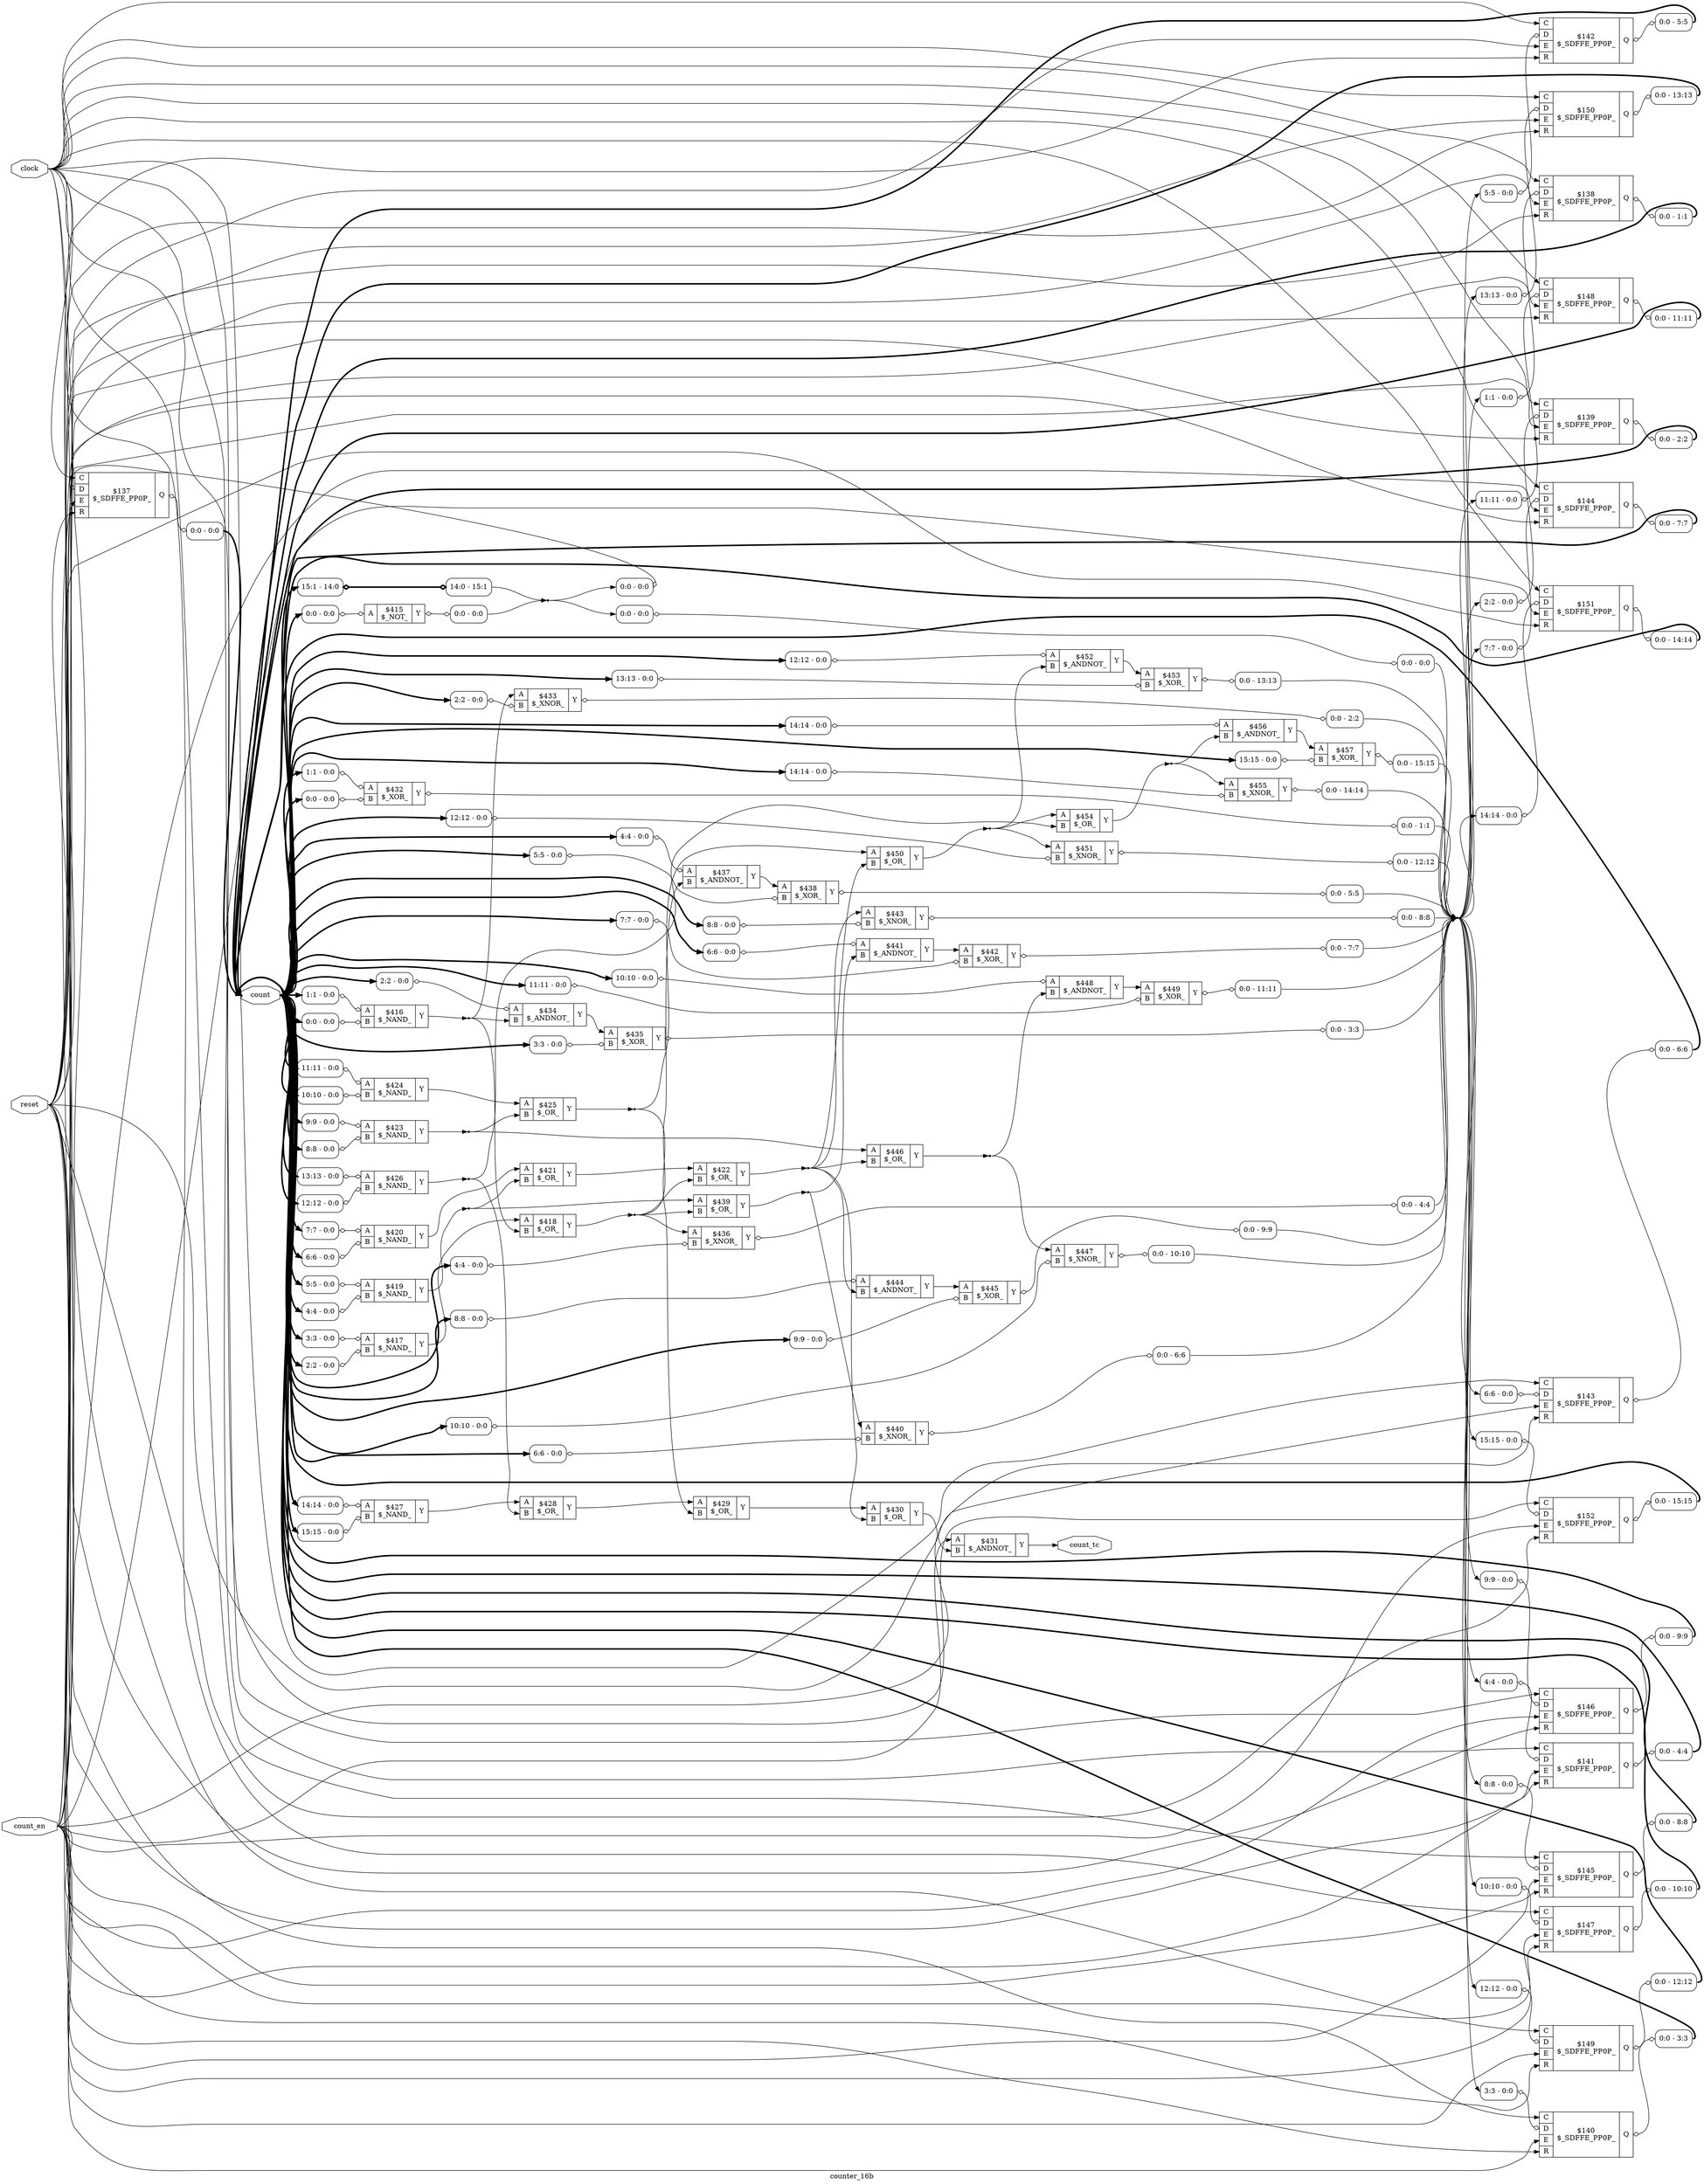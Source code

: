 digraph "counter_16b" {
label="counter_16b";
rankdir="LR";
remincross=true;
n29 [ shape=octagon, label="clock", color="black", fontcolor="black" ];
n30 [ shape=octagon, label="count", color="black", fontcolor="black" ];
n31 [ shape=octagon, label="count_en", color="black", fontcolor="black" ];
n32 [ shape=octagon, label="count_tc", color="black", fontcolor="black" ];
n33 [ shape=octagon, label="reset", color="black", fontcolor="black" ];
c36 [ shape=record, label="{{<p34> A}|$415\n$_NOT_|{<p35> Y}}" ];
x0 [ shape=record, style=rounded, label="<s0> 0:0 - 0:0 " ];
x0:e -> c36:p34:w [arrowhead=odiamond, arrowtail=odiamond, dir=both, color="black", label=""];
x1 [ shape=record, style=rounded, label="<s0> 0:0 - 0:0 " ];
c36:p35:e -> x1:w [arrowhead=odiamond, arrowtail=odiamond, dir=both, color="black", label=""];
c38 [ shape=record, label="{{<p34> A|<p37> B}|$416\n$_NAND_|{<p35> Y}}" ];
x2 [ shape=record, style=rounded, label="<s0> 1:1 - 0:0 " ];
x2:e -> c38:p34:w [arrowhead=odiamond, arrowtail=odiamond, dir=both, color="black", label=""];
x3 [ shape=record, style=rounded, label="<s0> 0:0 - 0:0 " ];
x3:e -> c38:p37:w [arrowhead=odiamond, arrowtail=odiamond, dir=both, color="black", label=""];
c39 [ shape=record, label="{{<p34> A|<p37> B}|$417\n$_NAND_|{<p35> Y}}" ];
x4 [ shape=record, style=rounded, label="<s0> 3:3 - 0:0 " ];
x4:e -> c39:p34:w [arrowhead=odiamond, arrowtail=odiamond, dir=both, color="black", label=""];
x5 [ shape=record, style=rounded, label="<s0> 2:2 - 0:0 " ];
x5:e -> c39:p37:w [arrowhead=odiamond, arrowtail=odiamond, dir=both, color="black", label=""];
c40 [ shape=record, label="{{<p34> A|<p37> B}|$418\n$_OR_|{<p35> Y}}" ];
c41 [ shape=record, label="{{<p34> A|<p37> B}|$419\n$_NAND_|{<p35> Y}}" ];
x6 [ shape=record, style=rounded, label="<s0> 5:5 - 0:0 " ];
x6:e -> c41:p34:w [arrowhead=odiamond, arrowtail=odiamond, dir=both, color="black", label=""];
x7 [ shape=record, style=rounded, label="<s0> 4:4 - 0:0 " ];
x7:e -> c41:p37:w [arrowhead=odiamond, arrowtail=odiamond, dir=both, color="black", label=""];
c42 [ shape=record, label="{{<p34> A|<p37> B}|$420\n$_NAND_|{<p35> Y}}" ];
x8 [ shape=record, style=rounded, label="<s0> 7:7 - 0:0 " ];
x8:e -> c42:p34:w [arrowhead=odiamond, arrowtail=odiamond, dir=both, color="black", label=""];
x9 [ shape=record, style=rounded, label="<s0> 6:6 - 0:0 " ];
x9:e -> c42:p37:w [arrowhead=odiamond, arrowtail=odiamond, dir=both, color="black", label=""];
c43 [ shape=record, label="{{<p34> A|<p37> B}|$421\n$_OR_|{<p35> Y}}" ];
c44 [ shape=record, label="{{<p34> A|<p37> B}|$422\n$_OR_|{<p35> Y}}" ];
c45 [ shape=record, label="{{<p34> A|<p37> B}|$423\n$_NAND_|{<p35> Y}}" ];
x10 [ shape=record, style=rounded, label="<s0> 9:9 - 0:0 " ];
x10:e -> c45:p34:w [arrowhead=odiamond, arrowtail=odiamond, dir=both, color="black", label=""];
x11 [ shape=record, style=rounded, label="<s0> 8:8 - 0:0 " ];
x11:e -> c45:p37:w [arrowhead=odiamond, arrowtail=odiamond, dir=both, color="black", label=""];
c46 [ shape=record, label="{{<p34> A|<p37> B}|$424\n$_NAND_|{<p35> Y}}" ];
x12 [ shape=record, style=rounded, label="<s0> 11:11 - 0:0 " ];
x12:e -> c46:p34:w [arrowhead=odiamond, arrowtail=odiamond, dir=both, color="black", label=""];
x13 [ shape=record, style=rounded, label="<s0> 10:10 - 0:0 " ];
x13:e -> c46:p37:w [arrowhead=odiamond, arrowtail=odiamond, dir=both, color="black", label=""];
c47 [ shape=record, label="{{<p34> A|<p37> B}|$425\n$_OR_|{<p35> Y}}" ];
c48 [ shape=record, label="{{<p34> A|<p37> B}|$426\n$_NAND_|{<p35> Y}}" ];
x14 [ shape=record, style=rounded, label="<s0> 13:13 - 0:0 " ];
x14:e -> c48:p34:w [arrowhead=odiamond, arrowtail=odiamond, dir=both, color="black", label=""];
x15 [ shape=record, style=rounded, label="<s0> 12:12 - 0:0 " ];
x15:e -> c48:p37:w [arrowhead=odiamond, arrowtail=odiamond, dir=both, color="black", label=""];
c49 [ shape=record, label="{{<p34> A|<p37> B}|$427\n$_NAND_|{<p35> Y}}" ];
x16 [ shape=record, style=rounded, label="<s0> 14:14 - 0:0 " ];
x16:e -> c49:p34:w [arrowhead=odiamond, arrowtail=odiamond, dir=both, color="black", label=""];
x17 [ shape=record, style=rounded, label="<s0> 15:15 - 0:0 " ];
x17:e -> c49:p37:w [arrowhead=odiamond, arrowtail=odiamond, dir=both, color="black", label=""];
c50 [ shape=record, label="{{<p34> A|<p37> B}|$428\n$_OR_|{<p35> Y}}" ];
c51 [ shape=record, label="{{<p34> A|<p37> B}|$429\n$_OR_|{<p35> Y}}" ];
c52 [ shape=record, label="{{<p34> A|<p37> B}|$430\n$_OR_|{<p35> Y}}" ];
c53 [ shape=record, label="{{<p34> A|<p37> B}|$431\n$_ANDNOT_|{<p35> Y}}" ];
c54 [ shape=record, label="{{<p34> A|<p37> B}|$432\n$_XOR_|{<p35> Y}}" ];
x18 [ shape=record, style=rounded, label="<s0> 1:1 - 0:0 " ];
x18:e -> c54:p34:w [arrowhead=odiamond, arrowtail=odiamond, dir=both, color="black", label=""];
x19 [ shape=record, style=rounded, label="<s0> 0:0 - 0:0 " ];
x19:e -> c54:p37:w [arrowhead=odiamond, arrowtail=odiamond, dir=both, color="black", label=""];
x20 [ shape=record, style=rounded, label="<s0> 0:0 - 1:1 " ];
c54:p35:e -> x20:w [arrowhead=odiamond, arrowtail=odiamond, dir=both, color="black", label=""];
c55 [ shape=record, label="{{<p34> A|<p37> B}|$433\n$_XNOR_|{<p35> Y}}" ];
x21 [ shape=record, style=rounded, label="<s0> 2:2 - 0:0 " ];
x21:e -> c55:p37:w [arrowhead=odiamond, arrowtail=odiamond, dir=both, color="black", label=""];
x22 [ shape=record, style=rounded, label="<s0> 0:0 - 2:2 " ];
c55:p35:e -> x22:w [arrowhead=odiamond, arrowtail=odiamond, dir=both, color="black", label=""];
c56 [ shape=record, label="{{<p34> A|<p37> B}|$434\n$_ANDNOT_|{<p35> Y}}" ];
x23 [ shape=record, style=rounded, label="<s0> 2:2 - 0:0 " ];
x23:e -> c56:p34:w [arrowhead=odiamond, arrowtail=odiamond, dir=both, color="black", label=""];
c57 [ shape=record, label="{{<p34> A|<p37> B}|$435\n$_XOR_|{<p35> Y}}" ];
x24 [ shape=record, style=rounded, label="<s0> 3:3 - 0:0 " ];
x24:e -> c57:p37:w [arrowhead=odiamond, arrowtail=odiamond, dir=both, color="black", label=""];
x25 [ shape=record, style=rounded, label="<s0> 0:0 - 3:3 " ];
c57:p35:e -> x25:w [arrowhead=odiamond, arrowtail=odiamond, dir=both, color="black", label=""];
c58 [ shape=record, label="{{<p34> A|<p37> B}|$436\n$_XNOR_|{<p35> Y}}" ];
x26 [ shape=record, style=rounded, label="<s0> 4:4 - 0:0 " ];
x26:e -> c58:p37:w [arrowhead=odiamond, arrowtail=odiamond, dir=both, color="black", label=""];
x27 [ shape=record, style=rounded, label="<s0> 0:0 - 4:4 " ];
c58:p35:e -> x27:w [arrowhead=odiamond, arrowtail=odiamond, dir=both, color="black", label=""];
c59 [ shape=record, label="{{<p34> A|<p37> B}|$437\n$_ANDNOT_|{<p35> Y}}" ];
x28 [ shape=record, style=rounded, label="<s0> 4:4 - 0:0 " ];
x28:e -> c59:p34:w [arrowhead=odiamond, arrowtail=odiamond, dir=both, color="black", label=""];
c60 [ shape=record, label="{{<p34> A|<p37> B}|$438\n$_XOR_|{<p35> Y}}" ];
x29 [ shape=record, style=rounded, label="<s0> 5:5 - 0:0 " ];
x29:e -> c60:p37:w [arrowhead=odiamond, arrowtail=odiamond, dir=both, color="black", label=""];
x30 [ shape=record, style=rounded, label="<s0> 0:0 - 5:5 " ];
c60:p35:e -> x30:w [arrowhead=odiamond, arrowtail=odiamond, dir=both, color="black", label=""];
c61 [ shape=record, label="{{<p34> A|<p37> B}|$439\n$_OR_|{<p35> Y}}" ];
c62 [ shape=record, label="{{<p34> A|<p37> B}|$440\n$_XNOR_|{<p35> Y}}" ];
x31 [ shape=record, style=rounded, label="<s0> 6:6 - 0:0 " ];
x31:e -> c62:p37:w [arrowhead=odiamond, arrowtail=odiamond, dir=both, color="black", label=""];
x32 [ shape=record, style=rounded, label="<s0> 0:0 - 6:6 " ];
c62:p35:e -> x32:w [arrowhead=odiamond, arrowtail=odiamond, dir=both, color="black", label=""];
c63 [ shape=record, label="{{<p34> A|<p37> B}|$441\n$_ANDNOT_|{<p35> Y}}" ];
x33 [ shape=record, style=rounded, label="<s0> 6:6 - 0:0 " ];
x33:e -> c63:p34:w [arrowhead=odiamond, arrowtail=odiamond, dir=both, color="black", label=""];
c64 [ shape=record, label="{{<p34> A|<p37> B}|$442\n$_XOR_|{<p35> Y}}" ];
x34 [ shape=record, style=rounded, label="<s0> 7:7 - 0:0 " ];
x34:e -> c64:p37:w [arrowhead=odiamond, arrowtail=odiamond, dir=both, color="black", label=""];
x35 [ shape=record, style=rounded, label="<s0> 0:0 - 7:7 " ];
c64:p35:e -> x35:w [arrowhead=odiamond, arrowtail=odiamond, dir=both, color="black", label=""];
c65 [ shape=record, label="{{<p34> A|<p37> B}|$443\n$_XNOR_|{<p35> Y}}" ];
x36 [ shape=record, style=rounded, label="<s0> 8:8 - 0:0 " ];
x36:e -> c65:p37:w [arrowhead=odiamond, arrowtail=odiamond, dir=both, color="black", label=""];
x37 [ shape=record, style=rounded, label="<s0> 0:0 - 8:8 " ];
c65:p35:e -> x37:w [arrowhead=odiamond, arrowtail=odiamond, dir=both, color="black", label=""];
c66 [ shape=record, label="{{<p34> A|<p37> B}|$444\n$_ANDNOT_|{<p35> Y}}" ];
x38 [ shape=record, style=rounded, label="<s0> 8:8 - 0:0 " ];
x38:e -> c66:p34:w [arrowhead=odiamond, arrowtail=odiamond, dir=both, color="black", label=""];
c67 [ shape=record, label="{{<p34> A|<p37> B}|$445\n$_XOR_|{<p35> Y}}" ];
x39 [ shape=record, style=rounded, label="<s0> 9:9 - 0:0 " ];
x39:e -> c67:p37:w [arrowhead=odiamond, arrowtail=odiamond, dir=both, color="black", label=""];
x40 [ shape=record, style=rounded, label="<s0> 0:0 - 9:9 " ];
c67:p35:e -> x40:w [arrowhead=odiamond, arrowtail=odiamond, dir=both, color="black", label=""];
c68 [ shape=record, label="{{<p34> A|<p37> B}|$446\n$_OR_|{<p35> Y}}" ];
c69 [ shape=record, label="{{<p34> A|<p37> B}|$447\n$_XNOR_|{<p35> Y}}" ];
x41 [ shape=record, style=rounded, label="<s0> 10:10 - 0:0 " ];
x41:e -> c69:p37:w [arrowhead=odiamond, arrowtail=odiamond, dir=both, color="black", label=""];
x42 [ shape=record, style=rounded, label="<s0> 0:0 - 10:10 " ];
c69:p35:e -> x42:w [arrowhead=odiamond, arrowtail=odiamond, dir=both, color="black", label=""];
c70 [ shape=record, label="{{<p34> A|<p37> B}|$448\n$_ANDNOT_|{<p35> Y}}" ];
x43 [ shape=record, style=rounded, label="<s0> 10:10 - 0:0 " ];
x43:e -> c70:p34:w [arrowhead=odiamond, arrowtail=odiamond, dir=both, color="black", label=""];
c71 [ shape=record, label="{{<p34> A|<p37> B}|$449\n$_XOR_|{<p35> Y}}" ];
x44 [ shape=record, style=rounded, label="<s0> 11:11 - 0:0 " ];
x44:e -> c71:p37:w [arrowhead=odiamond, arrowtail=odiamond, dir=both, color="black", label=""];
x45 [ shape=record, style=rounded, label="<s0> 0:0 - 11:11 " ];
c71:p35:e -> x45:w [arrowhead=odiamond, arrowtail=odiamond, dir=both, color="black", label=""];
c72 [ shape=record, label="{{<p34> A|<p37> B}|$450\n$_OR_|{<p35> Y}}" ];
c73 [ shape=record, label="{{<p34> A|<p37> B}|$451\n$_XNOR_|{<p35> Y}}" ];
x46 [ shape=record, style=rounded, label="<s0> 12:12 - 0:0 " ];
x46:e -> c73:p37:w [arrowhead=odiamond, arrowtail=odiamond, dir=both, color="black", label=""];
x47 [ shape=record, style=rounded, label="<s0> 0:0 - 12:12 " ];
c73:p35:e -> x47:w [arrowhead=odiamond, arrowtail=odiamond, dir=both, color="black", label=""];
c74 [ shape=record, label="{{<p34> A|<p37> B}|$452\n$_ANDNOT_|{<p35> Y}}" ];
x48 [ shape=record, style=rounded, label="<s0> 12:12 - 0:0 " ];
x48:e -> c74:p34:w [arrowhead=odiamond, arrowtail=odiamond, dir=both, color="black", label=""];
c75 [ shape=record, label="{{<p34> A|<p37> B}|$453\n$_XOR_|{<p35> Y}}" ];
x49 [ shape=record, style=rounded, label="<s0> 13:13 - 0:0 " ];
x49:e -> c75:p37:w [arrowhead=odiamond, arrowtail=odiamond, dir=both, color="black", label=""];
x50 [ shape=record, style=rounded, label="<s0> 0:0 - 13:13 " ];
c75:p35:e -> x50:w [arrowhead=odiamond, arrowtail=odiamond, dir=both, color="black", label=""];
c76 [ shape=record, label="{{<p34> A|<p37> B}|$454\n$_OR_|{<p35> Y}}" ];
c77 [ shape=record, label="{{<p34> A|<p37> B}|$455\n$_XNOR_|{<p35> Y}}" ];
x51 [ shape=record, style=rounded, label="<s0> 14:14 - 0:0 " ];
x51:e -> c77:p37:w [arrowhead=odiamond, arrowtail=odiamond, dir=both, color="black", label=""];
x52 [ shape=record, style=rounded, label="<s0> 0:0 - 14:14 " ];
c77:p35:e -> x52:w [arrowhead=odiamond, arrowtail=odiamond, dir=both, color="black", label=""];
c78 [ shape=record, label="{{<p34> A|<p37> B}|$456\n$_ANDNOT_|{<p35> Y}}" ];
x53 [ shape=record, style=rounded, label="<s0> 14:14 - 0:0 " ];
x53:e -> c78:p34:w [arrowhead=odiamond, arrowtail=odiamond, dir=both, color="black", label=""];
c79 [ shape=record, label="{{<p34> A|<p37> B}|$457\n$_XOR_|{<p35> Y}}" ];
x54 [ shape=record, style=rounded, label="<s0> 15:15 - 0:0 " ];
x54:e -> c79:p37:w [arrowhead=odiamond, arrowtail=odiamond, dir=both, color="black", label=""];
x55 [ shape=record, style=rounded, label="<s0> 0:0 - 15:15 " ];
c79:p35:e -> x55:w [arrowhead=odiamond, arrowtail=odiamond, dir=both, color="black", label=""];
c85 [ shape=record, label="{{<p80> C|<p81> D|<p82> E|<p83> R}|$137\n$_SDFFE_PP0P_|{<p84> Q}}" ];
x56 [ shape=record, style=rounded, label="<s0> 0:0 - 0:0 " ];
x56:e -> c85:p81:w [arrowhead=odiamond, arrowtail=odiamond, dir=both, color="black", label=""];
x57 [ shape=record, style=rounded, label="<s0> 0:0 - 0:0 " ];
c85:p84:e -> x57:w [arrowhead=odiamond, arrowtail=odiamond, dir=both, color="black", label=""];
c86 [ shape=record, label="{{<p80> C|<p81> D|<p82> E|<p83> R}|$138\n$_SDFFE_PP0P_|{<p84> Q}}" ];
x58 [ shape=record, style=rounded, label="<s0> 1:1 - 0:0 " ];
x58:e -> c86:p81:w [arrowhead=odiamond, arrowtail=odiamond, dir=both, color="black", label=""];
x59 [ shape=record, style=rounded, label="<s0> 0:0 - 1:1 " ];
c86:p84:e -> x59:w [arrowhead=odiamond, arrowtail=odiamond, dir=both, color="black", label=""];
c87 [ shape=record, label="{{<p80> C|<p81> D|<p82> E|<p83> R}|$139\n$_SDFFE_PP0P_|{<p84> Q}}" ];
x60 [ shape=record, style=rounded, label="<s0> 2:2 - 0:0 " ];
x60:e -> c87:p81:w [arrowhead=odiamond, arrowtail=odiamond, dir=both, color="black", label=""];
x61 [ shape=record, style=rounded, label="<s0> 0:0 - 2:2 " ];
c87:p84:e -> x61:w [arrowhead=odiamond, arrowtail=odiamond, dir=both, color="black", label=""];
c88 [ shape=record, label="{{<p80> C|<p81> D|<p82> E|<p83> R}|$140\n$_SDFFE_PP0P_|{<p84> Q}}" ];
x62 [ shape=record, style=rounded, label="<s0> 3:3 - 0:0 " ];
x62:e -> c88:p81:w [arrowhead=odiamond, arrowtail=odiamond, dir=both, color="black", label=""];
x63 [ shape=record, style=rounded, label="<s0> 0:0 - 3:3 " ];
c88:p84:e -> x63:w [arrowhead=odiamond, arrowtail=odiamond, dir=both, color="black", label=""];
c89 [ shape=record, label="{{<p80> C|<p81> D|<p82> E|<p83> R}|$141\n$_SDFFE_PP0P_|{<p84> Q}}" ];
x64 [ shape=record, style=rounded, label="<s0> 4:4 - 0:0 " ];
x64:e -> c89:p81:w [arrowhead=odiamond, arrowtail=odiamond, dir=both, color="black", label=""];
x65 [ shape=record, style=rounded, label="<s0> 0:0 - 4:4 " ];
c89:p84:e -> x65:w [arrowhead=odiamond, arrowtail=odiamond, dir=both, color="black", label=""];
c90 [ shape=record, label="{{<p80> C|<p81> D|<p82> E|<p83> R}|$142\n$_SDFFE_PP0P_|{<p84> Q}}" ];
x66 [ shape=record, style=rounded, label="<s0> 5:5 - 0:0 " ];
x66:e -> c90:p81:w [arrowhead=odiamond, arrowtail=odiamond, dir=both, color="black", label=""];
x67 [ shape=record, style=rounded, label="<s0> 0:0 - 5:5 " ];
c90:p84:e -> x67:w [arrowhead=odiamond, arrowtail=odiamond, dir=both, color="black", label=""];
c91 [ shape=record, label="{{<p80> C|<p81> D|<p82> E|<p83> R}|$143\n$_SDFFE_PP0P_|{<p84> Q}}" ];
x68 [ shape=record, style=rounded, label="<s0> 6:6 - 0:0 " ];
x68:e -> c91:p81:w [arrowhead=odiamond, arrowtail=odiamond, dir=both, color="black", label=""];
x69 [ shape=record, style=rounded, label="<s0> 0:0 - 6:6 " ];
c91:p84:e -> x69:w [arrowhead=odiamond, arrowtail=odiamond, dir=both, color="black", label=""];
c92 [ shape=record, label="{{<p80> C|<p81> D|<p82> E|<p83> R}|$144\n$_SDFFE_PP0P_|{<p84> Q}}" ];
x70 [ shape=record, style=rounded, label="<s0> 7:7 - 0:0 " ];
x70:e -> c92:p81:w [arrowhead=odiamond, arrowtail=odiamond, dir=both, color="black", label=""];
x71 [ shape=record, style=rounded, label="<s0> 0:0 - 7:7 " ];
c92:p84:e -> x71:w [arrowhead=odiamond, arrowtail=odiamond, dir=both, color="black", label=""];
c93 [ shape=record, label="{{<p80> C|<p81> D|<p82> E|<p83> R}|$145\n$_SDFFE_PP0P_|{<p84> Q}}" ];
x72 [ shape=record, style=rounded, label="<s0> 8:8 - 0:0 " ];
x72:e -> c93:p81:w [arrowhead=odiamond, arrowtail=odiamond, dir=both, color="black", label=""];
x73 [ shape=record, style=rounded, label="<s0> 0:0 - 8:8 " ];
c93:p84:e -> x73:w [arrowhead=odiamond, arrowtail=odiamond, dir=both, color="black", label=""];
c94 [ shape=record, label="{{<p80> C|<p81> D|<p82> E|<p83> R}|$146\n$_SDFFE_PP0P_|{<p84> Q}}" ];
x74 [ shape=record, style=rounded, label="<s0> 9:9 - 0:0 " ];
x74:e -> c94:p81:w [arrowhead=odiamond, arrowtail=odiamond, dir=both, color="black", label=""];
x75 [ shape=record, style=rounded, label="<s0> 0:0 - 9:9 " ];
c94:p84:e -> x75:w [arrowhead=odiamond, arrowtail=odiamond, dir=both, color="black", label=""];
c95 [ shape=record, label="{{<p80> C|<p81> D|<p82> E|<p83> R}|$147\n$_SDFFE_PP0P_|{<p84> Q}}" ];
x76 [ shape=record, style=rounded, label="<s0> 10:10 - 0:0 " ];
x76:e -> c95:p81:w [arrowhead=odiamond, arrowtail=odiamond, dir=both, color="black", label=""];
x77 [ shape=record, style=rounded, label="<s0> 0:0 - 10:10 " ];
c95:p84:e -> x77:w [arrowhead=odiamond, arrowtail=odiamond, dir=both, color="black", label=""];
c96 [ shape=record, label="{{<p80> C|<p81> D|<p82> E|<p83> R}|$148\n$_SDFFE_PP0P_|{<p84> Q}}" ];
x78 [ shape=record, style=rounded, label="<s0> 11:11 - 0:0 " ];
x78:e -> c96:p81:w [arrowhead=odiamond, arrowtail=odiamond, dir=both, color="black", label=""];
x79 [ shape=record, style=rounded, label="<s0> 0:0 - 11:11 " ];
c96:p84:e -> x79:w [arrowhead=odiamond, arrowtail=odiamond, dir=both, color="black", label=""];
c97 [ shape=record, label="{{<p80> C|<p81> D|<p82> E|<p83> R}|$149\n$_SDFFE_PP0P_|{<p84> Q}}" ];
x80 [ shape=record, style=rounded, label="<s0> 12:12 - 0:0 " ];
x80:e -> c97:p81:w [arrowhead=odiamond, arrowtail=odiamond, dir=both, color="black", label=""];
x81 [ shape=record, style=rounded, label="<s0> 0:0 - 12:12 " ];
c97:p84:e -> x81:w [arrowhead=odiamond, arrowtail=odiamond, dir=both, color="black", label=""];
c98 [ shape=record, label="{{<p80> C|<p81> D|<p82> E|<p83> R}|$150\n$_SDFFE_PP0P_|{<p84> Q}}" ];
x82 [ shape=record, style=rounded, label="<s0> 13:13 - 0:0 " ];
x82:e -> c98:p81:w [arrowhead=odiamond, arrowtail=odiamond, dir=both, color="black", label=""];
x83 [ shape=record, style=rounded, label="<s0> 0:0 - 13:13 " ];
c98:p84:e -> x83:w [arrowhead=odiamond, arrowtail=odiamond, dir=both, color="black", label=""];
c99 [ shape=record, label="{{<p80> C|<p81> D|<p82> E|<p83> R}|$151\n$_SDFFE_PP0P_|{<p84> Q}}" ];
x84 [ shape=record, style=rounded, label="<s0> 14:14 - 0:0 " ];
x84:e -> c99:p81:w [arrowhead=odiamond, arrowtail=odiamond, dir=both, color="black", label=""];
x85 [ shape=record, style=rounded, label="<s0> 0:0 - 14:14 " ];
c99:p84:e -> x85:w [arrowhead=odiamond, arrowtail=odiamond, dir=both, color="black", label=""];
c100 [ shape=record, label="{{<p80> C|<p81> D|<p82> E|<p83> R}|$152\n$_SDFFE_PP0P_|{<p84> Q}}" ];
x86 [ shape=record, style=rounded, label="<s0> 15:15 - 0:0 " ];
x86:e -> c100:p81:w [arrowhead=odiamond, arrowtail=odiamond, dir=both, color="black", label=""];
x87 [ shape=record, style=rounded, label="<s0> 0:0 - 15:15 " ];
c100:p84:e -> x87:w [arrowhead=odiamond, arrowtail=odiamond, dir=both, color="black", label=""];
x88 [ shape=record, style=rounded, label="<s0> 15:1 - 14:0 " ];
x89 [ shape=record, style=rounded, label="<s0> 14:0 - 15:1 " ];
x88:e -> x89:w [arrowhead=odiamond, arrowtail=odiamond, dir=both, color="black", style="setlinewidth(3)", label=""];
x90 [ shape=record, style=rounded, label="<s0> 0:0 - 0:0 " ];
x91 [ shape=record, style=rounded, label="<s0> 0:0 - 0:0 " ];
x90:e -> x91:w [arrowhead=odiamond, arrowtail=odiamond, dir=both, color="black", label=""];
n1 [ shape=point ];
c38:p35:e -> n1:w [color="black", label=""];
n1:e -> c40:p37:w [color="black", label=""];
n1:e -> c55:p34:w [color="black", label=""];
n1:e -> c56:p37:w [color="black", label=""];
n10 [ shape=point ];
c47:p35:e -> n10:w [color="black", label=""];
n10:e -> c51:p37:w [color="black", label=""];
n10:e -> c72:p34:w [color="black", label=""];
n11 [ shape=point ];
c48:p35:e -> n11:w [color="black", label=""];
n11:e -> c50:p37:w [color="black", label=""];
n11:e -> c76:p37:w [color="black", label=""];
c49:p35:e -> c50:p34:w [color="black", label=""];
c50:p35:e -> c51:p34:w [color="black", label=""];
c51:p35:e -> c52:p34:w [color="black", label=""];
c52:p35:e -> c53:p37:w [color="black", label=""];
c56:p35:e -> c57:p34:w [color="black", label=""];
c59:p35:e -> c60:p34:w [color="black", label=""];
n18 [ shape=point ];
c61:p35:e -> n18:w [color="black", label=""];
n18:e -> c62:p34:w [color="black", label=""];
n18:e -> c63:p37:w [color="black", label=""];
c63:p35:e -> c64:p34:w [color="black", label=""];
c39:p35:e -> c40:p34:w [color="black", label=""];
c66:p35:e -> c67:p34:w [color="black", label=""];
n21 [ shape=point ];
c68:p35:e -> n21:w [color="black", label=""];
n21:e -> c69:p34:w [color="black", label=""];
n21:e -> c70:p37:w [color="black", label=""];
c70:p35:e -> c71:p34:w [color="black", label=""];
n23 [ shape=point ];
c72:p35:e -> n23:w [color="black", label=""];
n23:e -> c73:p34:w [color="black", label=""];
n23:e -> c74:p37:w [color="black", label=""];
n23:e -> c76:p34:w [color="black", label=""];
c74:p35:e -> c75:p34:w [color="black", label=""];
n25 [ shape=point ];
c76:p35:e -> n25:w [color="black", label=""];
n25:e -> c77:p34:w [color="black", label=""];
n25:e -> c78:p37:w [color="black", label=""];
c78:p35:e -> c79:p34:w [color="black", label=""];
n27 [ shape=point ];
x1:s0:e -> n27:w [color="black", label=""];
x89:s0:e -> n27:w [color="black", label=""];
n27:e -> x56:s0:w [color="black", label=""];
n27:e -> x90:s0:w [color="black", label=""];
n28 [ shape=point ];
x20:s0:e -> n28:w [color="black", label=""];
x22:s0:e -> n28:w [color="black", label=""];
x25:s0:e -> n28:w [color="black", label=""];
x27:s0:e -> n28:w [color="black", label=""];
x30:s0:e -> n28:w [color="black", label=""];
x32:s0:e -> n28:w [color="black", label=""];
x35:s0:e -> n28:w [color="black", label=""];
x37:s0:e -> n28:w [color="black", label=""];
x40:s0:e -> n28:w [color="black", label=""];
x42:s0:e -> n28:w [color="black", label=""];
x45:s0:e -> n28:w [color="black", label=""];
x47:s0:e -> n28:w [color="black", label=""];
x50:s0:e -> n28:w [color="black", label=""];
x52:s0:e -> n28:w [color="black", label=""];
x55:s0:e -> n28:w [color="black", label=""];
x91:s0:e -> n28:w [color="black", label=""];
n28:e -> x58:s0:w [color="black", label=""];
n28:e -> x60:s0:w [color="black", label=""];
n28:e -> x62:s0:w [color="black", label=""];
n28:e -> x64:s0:w [color="black", label=""];
n28:e -> x66:s0:w [color="black", label=""];
n28:e -> x68:s0:w [color="black", label=""];
n28:e -> x70:s0:w [color="black", label=""];
n28:e -> x72:s0:w [color="black", label=""];
n28:e -> x74:s0:w [color="black", label=""];
n28:e -> x76:s0:w [color="black", label=""];
n28:e -> x78:s0:w [color="black", label=""];
n28:e -> x80:s0:w [color="black", label=""];
n28:e -> x82:s0:w [color="black", label=""];
n28:e -> x84:s0:w [color="black", label=""];
n28:e -> x86:s0:w [color="black", label=""];
n29:e -> c100:p80:w [color="black", label=""];
n29:e -> c85:p80:w [color="black", label=""];
n29:e -> c86:p80:w [color="black", label=""];
n29:e -> c87:p80:w [color="black", label=""];
n29:e -> c88:p80:w [color="black", label=""];
n29:e -> c89:p80:w [color="black", label=""];
n29:e -> c90:p80:w [color="black", label=""];
n29:e -> c91:p80:w [color="black", label=""];
n29:e -> c92:p80:w [color="black", label=""];
n29:e -> c93:p80:w [color="black", label=""];
n29:e -> c94:p80:w [color="black", label=""];
n29:e -> c95:p80:w [color="black", label=""];
n29:e -> c96:p80:w [color="black", label=""];
n29:e -> c97:p80:w [color="black", label=""];
n29:e -> c98:p80:w [color="black", label=""];
n29:e -> c99:p80:w [color="black", label=""];
n3 [ shape=point ];
c40:p35:e -> n3:w [color="black", label=""];
n3:e -> c44:p37:w [color="black", label=""];
n3:e -> c58:p34:w [color="black", label=""];
n3:e -> c59:p37:w [color="black", label=""];
n3:e -> c61:p37:w [color="black", label=""];
x57:s0:e -> n30:w [color="black", style="setlinewidth(3)", label=""];
x59:s0:e -> n30:w [color="black", style="setlinewidth(3)", label=""];
x61:s0:e -> n30:w [color="black", style="setlinewidth(3)", label=""];
x63:s0:e -> n30:w [color="black", style="setlinewidth(3)", label=""];
x65:s0:e -> n30:w [color="black", style="setlinewidth(3)", label=""];
x67:s0:e -> n30:w [color="black", style="setlinewidth(3)", label=""];
x69:s0:e -> n30:w [color="black", style="setlinewidth(3)", label=""];
x71:s0:e -> n30:w [color="black", style="setlinewidth(3)", label=""];
x73:s0:e -> n30:w [color="black", style="setlinewidth(3)", label=""];
x75:s0:e -> n30:w [color="black", style="setlinewidth(3)", label=""];
x77:s0:e -> n30:w [color="black", style="setlinewidth(3)", label=""];
x79:s0:e -> n30:w [color="black", style="setlinewidth(3)", label=""];
x81:s0:e -> n30:w [color="black", style="setlinewidth(3)", label=""];
x83:s0:e -> n30:w [color="black", style="setlinewidth(3)", label=""];
x85:s0:e -> n30:w [color="black", style="setlinewidth(3)", label=""];
x87:s0:e -> n30:w [color="black", style="setlinewidth(3)", label=""];
n30:e -> x0:s0:w [color="black", style="setlinewidth(3)", label=""];
n30:e -> x10:s0:w [color="black", style="setlinewidth(3)", label=""];
n30:e -> x11:s0:w [color="black", style="setlinewidth(3)", label=""];
n30:e -> x12:s0:w [color="black", style="setlinewidth(3)", label=""];
n30:e -> x13:s0:w [color="black", style="setlinewidth(3)", label=""];
n30:e -> x14:s0:w [color="black", style="setlinewidth(3)", label=""];
n30:e -> x15:s0:w [color="black", style="setlinewidth(3)", label=""];
n30:e -> x16:s0:w [color="black", style="setlinewidth(3)", label=""];
n30:e -> x17:s0:w [color="black", style="setlinewidth(3)", label=""];
n30:e -> x18:s0:w [color="black", style="setlinewidth(3)", label=""];
n30:e -> x19:s0:w [color="black", style="setlinewidth(3)", label=""];
n30:e -> x21:s0:w [color="black", style="setlinewidth(3)", label=""];
n30:e -> x23:s0:w [color="black", style="setlinewidth(3)", label=""];
n30:e -> x24:s0:w [color="black", style="setlinewidth(3)", label=""];
n30:e -> x26:s0:w [color="black", style="setlinewidth(3)", label=""];
n30:e -> x28:s0:w [color="black", style="setlinewidth(3)", label=""];
n30:e -> x29:s0:w [color="black", style="setlinewidth(3)", label=""];
n30:e -> x2:s0:w [color="black", style="setlinewidth(3)", label=""];
n30:e -> x31:s0:w [color="black", style="setlinewidth(3)", label=""];
n30:e -> x33:s0:w [color="black", style="setlinewidth(3)", label=""];
n30:e -> x34:s0:w [color="black", style="setlinewidth(3)", label=""];
n30:e -> x36:s0:w [color="black", style="setlinewidth(3)", label=""];
n30:e -> x38:s0:w [color="black", style="setlinewidth(3)", label=""];
n30:e -> x39:s0:w [color="black", style="setlinewidth(3)", label=""];
n30:e -> x3:s0:w [color="black", style="setlinewidth(3)", label=""];
n30:e -> x41:s0:w [color="black", style="setlinewidth(3)", label=""];
n30:e -> x43:s0:w [color="black", style="setlinewidth(3)", label=""];
n30:e -> x44:s0:w [color="black", style="setlinewidth(3)", label=""];
n30:e -> x46:s0:w [color="black", style="setlinewidth(3)", label=""];
n30:e -> x48:s0:w [color="black", style="setlinewidth(3)", label=""];
n30:e -> x49:s0:w [color="black", style="setlinewidth(3)", label=""];
n30:e -> x4:s0:w [color="black", style="setlinewidth(3)", label=""];
n30:e -> x51:s0:w [color="black", style="setlinewidth(3)", label=""];
n30:e -> x53:s0:w [color="black", style="setlinewidth(3)", label=""];
n30:e -> x54:s0:w [color="black", style="setlinewidth(3)", label=""];
n30:e -> x5:s0:w [color="black", style="setlinewidth(3)", label=""];
n30:e -> x6:s0:w [color="black", style="setlinewidth(3)", label=""];
n30:e -> x7:s0:w [color="black", style="setlinewidth(3)", label=""];
n30:e -> x88:s0:w [color="black", style="setlinewidth(3)", label=""];
n30:e -> x8:s0:w [color="black", style="setlinewidth(3)", label=""];
n30:e -> x9:s0:w [color="black", style="setlinewidth(3)", label=""];
n31:e -> c100:p82:w [color="black", label=""];
n31:e -> c53:p34:w [color="black", label=""];
n31:e -> c85:p82:w [color="black", label=""];
n31:e -> c86:p82:w [color="black", label=""];
n31:e -> c87:p82:w [color="black", label=""];
n31:e -> c88:p82:w [color="black", label=""];
n31:e -> c89:p82:w [color="black", label=""];
n31:e -> c90:p82:w [color="black", label=""];
n31:e -> c91:p82:w [color="black", label=""];
n31:e -> c92:p82:w [color="black", label=""];
n31:e -> c93:p82:w [color="black", label=""];
n31:e -> c94:p82:w [color="black", label=""];
n31:e -> c95:p82:w [color="black", label=""];
n31:e -> c96:p82:w [color="black", label=""];
n31:e -> c97:p82:w [color="black", label=""];
n31:e -> c98:p82:w [color="black", label=""];
n31:e -> c99:p82:w [color="black", label=""];
c53:p35:e -> n32:w [color="black", label=""];
n33:e -> c100:p83:w [color="black", label=""];
n33:e -> c85:p83:w [color="black", label=""];
n33:e -> c86:p83:w [color="black", label=""];
n33:e -> c87:p83:w [color="black", label=""];
n33:e -> c88:p83:w [color="black", label=""];
n33:e -> c89:p83:w [color="black", label=""];
n33:e -> c90:p83:w [color="black", label=""];
n33:e -> c91:p83:w [color="black", label=""];
n33:e -> c92:p83:w [color="black", label=""];
n33:e -> c93:p83:w [color="black", label=""];
n33:e -> c94:p83:w [color="black", label=""];
n33:e -> c95:p83:w [color="black", label=""];
n33:e -> c96:p83:w [color="black", label=""];
n33:e -> c97:p83:w [color="black", label=""];
n33:e -> c98:p83:w [color="black", label=""];
n33:e -> c99:p83:w [color="black", label=""];
n4 [ shape=point ];
c41:p35:e -> n4:w [color="black", label=""];
n4:e -> c43:p37:w [color="black", label=""];
n4:e -> c61:p34:w [color="black", label=""];
c42:p35:e -> c43:p34:w [color="black", label=""];
c43:p35:e -> c44:p34:w [color="black", label=""];
n7 [ shape=point ];
c44:p35:e -> n7:w [color="black", label=""];
n7:e -> c52:p37:w [color="black", label=""];
n7:e -> c65:p34:w [color="black", label=""];
n7:e -> c66:p37:w [color="black", label=""];
n7:e -> c68:p37:w [color="black", label=""];
n7:e -> c72:p37:w [color="black", label=""];
n8 [ shape=point ];
c45:p35:e -> n8:w [color="black", label=""];
n8:e -> c47:p37:w [color="black", label=""];
n8:e -> c68:p34:w [color="black", label=""];
c46:p35:e -> c47:p34:w [color="black", label=""];
}

